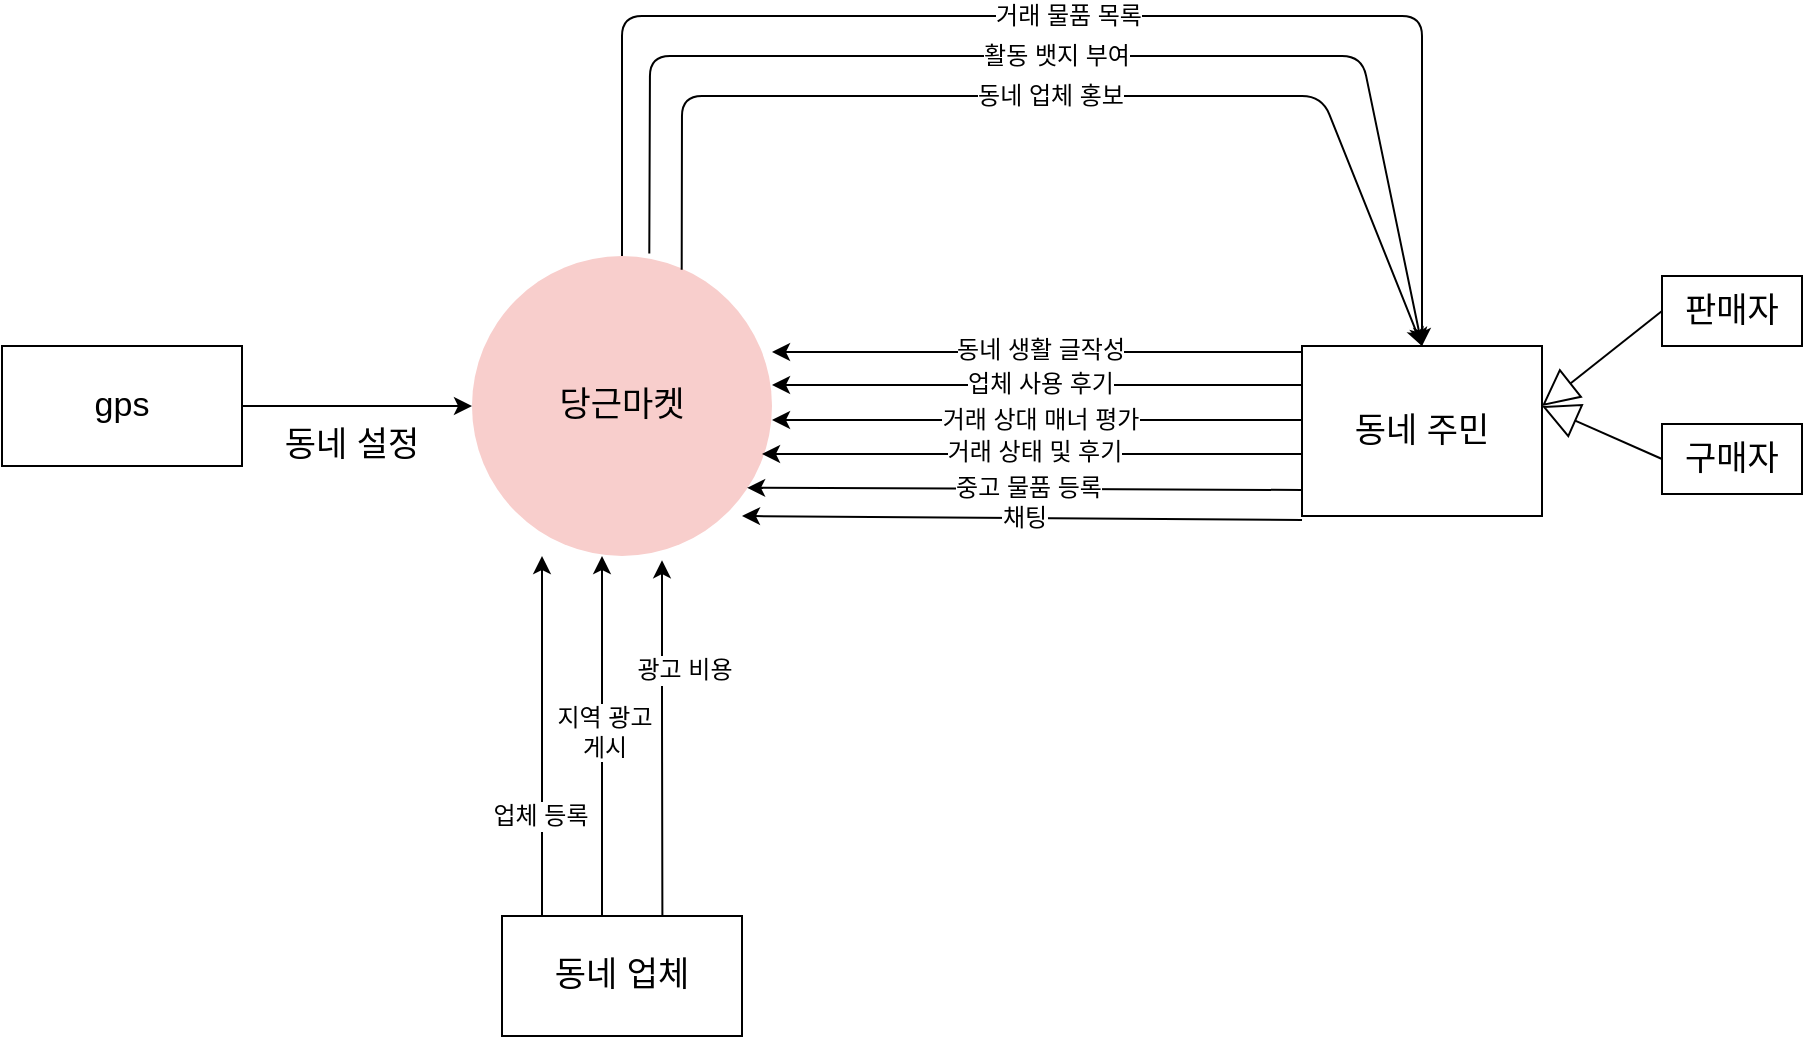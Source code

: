 <mxfile version="13.7.1" type="github">
  <diagram id="2eBaNiK83SsfWGN7OqTg" name="Page-1">
    <mxGraphModel dx="925" dy="449" grid="1" gridSize="10" guides="1" tooltips="1" connect="1" arrows="1" fold="1" page="1" pageScale="1" pageWidth="827" pageHeight="1169" math="0" shadow="0">
      <root>
        <mxCell id="0" />
        <mxCell id="1" parent="0" />
        <mxCell id="iDiovrbEPyYLWm7U3jqZ-1" value="당근마켓" style="ellipse;whiteSpace=wrap;html=1;aspect=fixed;fontFamily=Helvetica;fontSize=17;fillColor=#f8cecc;strokeColor=none;" parent="1" vertex="1">
          <mxGeometry x="315" y="370" width="150" height="150" as="geometry" />
        </mxCell>
        <mxCell id="iDiovrbEPyYLWm7U3jqZ-4" value="동네 업체" style="rounded=0;whiteSpace=wrap;html=1;fontFamily=Helvetica;fontSize=17;" parent="1" vertex="1">
          <mxGeometry x="330" y="700" width="120" height="60" as="geometry" />
        </mxCell>
        <mxCell id="iDiovrbEPyYLWm7U3jqZ-22" value="동네 주민" style="rounded=0;whiteSpace=wrap;html=1;fontFamily=Helvetica;fontSize=17;" parent="1" vertex="1">
          <mxGeometry x="730" y="415" width="120" height="85" as="geometry" />
        </mxCell>
        <mxCell id="iDiovrbEPyYLWm7U3jqZ-26" value="구매자" style="rounded=0;whiteSpace=wrap;html=1;fontFamily=Helvetica;fontSize=17;" parent="1" vertex="1">
          <mxGeometry x="910" y="454" width="70" height="35" as="geometry" />
        </mxCell>
        <mxCell id="iDiovrbEPyYLWm7U3jqZ-27" value="판매자" style="rounded=0;whiteSpace=wrap;html=1;fontFamily=Helvetica;fontSize=17;" parent="1" vertex="1">
          <mxGeometry x="910" y="380" width="70" height="35" as="geometry" />
        </mxCell>
        <mxCell id="iDiovrbEPyYLWm7U3jqZ-28" value="" style="endArrow=block;endSize=16;endFill=0;html=1;fontFamily=Helvetica;fontSize=17;exitX=0;exitY=0.5;exitDx=0;exitDy=0;" parent="1" source="iDiovrbEPyYLWm7U3jqZ-27" edge="1">
          <mxGeometry width="160" relative="1" as="geometry">
            <mxPoint x="280" y="270" as="sourcePoint" />
            <mxPoint x="850" y="445" as="targetPoint" />
          </mxGeometry>
        </mxCell>
        <mxCell id="iDiovrbEPyYLWm7U3jqZ-29" value="" style="endArrow=block;endSize=16;endFill=0;html=1;fontFamily=Helvetica;fontSize=17;exitX=0;exitY=0.5;exitDx=0;exitDy=0;" parent="1" source="iDiovrbEPyYLWm7U3jqZ-26" edge="1">
          <mxGeometry width="160" relative="1" as="geometry">
            <mxPoint x="265" y="130" as="sourcePoint" />
            <mxPoint x="850" y="445" as="targetPoint" />
          </mxGeometry>
        </mxCell>
        <mxCell id="iDiovrbEPyYLWm7U3jqZ-40" style="edgeStyle=orthogonalEdgeStyle;rounded=0;orthogonalLoop=1;jettySize=auto;html=1;fontFamily=Helvetica;fontSize=17;" parent="1" source="iDiovrbEPyYLWm7U3jqZ-39" target="iDiovrbEPyYLWm7U3jqZ-1" edge="1">
          <mxGeometry relative="1" as="geometry" />
        </mxCell>
        <mxCell id="iDiovrbEPyYLWm7U3jqZ-39" value="gps" style="rounded=0;whiteSpace=wrap;html=1;fontFamily=Helvetica;fontSize=17;" parent="1" vertex="1">
          <mxGeometry x="80" y="415" width="120" height="60" as="geometry" />
        </mxCell>
        <mxCell id="iDiovrbEPyYLWm7U3jqZ-41" value="동네 설정" style="text;html=1;strokeColor=none;fillColor=none;align=center;verticalAlign=middle;whiteSpace=wrap;rounded=0;fontFamily=Helvetica;fontSize=17;" parent="1" vertex="1">
          <mxGeometry x="210" y="455" width="90" height="20" as="geometry" />
        </mxCell>
        <mxCell id="615CvDBMZHt1SZaBTN3t-4" value="" style="endArrow=classic;html=1;exitX=0.5;exitY=0;exitDx=0;exitDy=0;entryX=0.5;entryY=1;entryDx=0;entryDy=0;" edge="1" parent="1">
          <mxGeometry relative="1" as="geometry">
            <mxPoint x="350" y="700" as="sourcePoint" />
            <mxPoint x="350" y="520" as="targetPoint" />
            <Array as="points">
              <mxPoint x="350" y="570" />
            </Array>
          </mxGeometry>
        </mxCell>
        <mxCell id="615CvDBMZHt1SZaBTN3t-5" value="업체 등록" style="edgeLabel;resizable=0;html=1;align=center;verticalAlign=middle;fontSize=12;" connectable="0" vertex="1" parent="615CvDBMZHt1SZaBTN3t-4">
          <mxGeometry relative="1" as="geometry">
            <mxPoint x="-1" y="40" as="offset" />
          </mxGeometry>
        </mxCell>
        <mxCell id="615CvDBMZHt1SZaBTN3t-6" value="" style="endArrow=classic;html=1;exitX=0.5;exitY=0;exitDx=0;exitDy=0;entryX=0.5;entryY=1;entryDx=0;entryDy=0;" edge="1" parent="1">
          <mxGeometry relative="1" as="geometry">
            <mxPoint x="380" y="700" as="sourcePoint" />
            <mxPoint x="380" y="520" as="targetPoint" />
            <Array as="points" />
          </mxGeometry>
        </mxCell>
        <mxCell id="615CvDBMZHt1SZaBTN3t-7" value="지역 광고&lt;br&gt;게시" style="edgeLabel;resizable=0;html=1;align=center;verticalAlign=middle;fontSize=12;" connectable="0" vertex="1" parent="615CvDBMZHt1SZaBTN3t-6">
          <mxGeometry relative="1" as="geometry">
            <mxPoint x="1" y="-2.35" as="offset" />
          </mxGeometry>
        </mxCell>
        <mxCell id="615CvDBMZHt1SZaBTN3t-8" value="" style="endArrow=classic;html=1;exitX=0.885;exitY=-0.002;exitDx=0;exitDy=0;exitPerimeter=0;" edge="1" parent="1">
          <mxGeometry relative="1" as="geometry">
            <mxPoint x="410.2" y="700.0" as="sourcePoint" />
            <mxPoint x="410" y="522.12" as="targetPoint" />
            <Array as="points">
              <mxPoint x="410" y="600.12" />
            </Array>
          </mxGeometry>
        </mxCell>
        <mxCell id="615CvDBMZHt1SZaBTN3t-9" value="광고 비용" style="edgeLabel;resizable=0;html=1;align=center;verticalAlign=middle;fontSize=12;" connectable="0" vertex="1" parent="615CvDBMZHt1SZaBTN3t-8">
          <mxGeometry relative="1" as="geometry">
            <mxPoint x="11.14" y="-33.88" as="offset" />
          </mxGeometry>
        </mxCell>
        <mxCell id="615CvDBMZHt1SZaBTN3t-10" value="" style="endArrow=classic;html=1;exitX=0.5;exitY=0;exitDx=0;exitDy=0;entryX=0.5;entryY=0;entryDx=0;entryDy=0;" edge="1" parent="1" source="iDiovrbEPyYLWm7U3jqZ-1" target="iDiovrbEPyYLWm7U3jqZ-22">
          <mxGeometry relative="1" as="geometry">
            <mxPoint x="570" y="505" as="sourcePoint" />
            <mxPoint x="840" y="250" as="targetPoint" />
            <Array as="points">
              <mxPoint x="390" y="250" />
              <mxPoint x="790" y="250" />
            </Array>
          </mxGeometry>
        </mxCell>
        <mxCell id="615CvDBMZHt1SZaBTN3t-11" value="거래 물품 목록" style="edgeLabel;resizable=0;html=1;align=center;verticalAlign=middle;fontSize=12;" connectable="0" vertex="1" parent="615CvDBMZHt1SZaBTN3t-10">
          <mxGeometry relative="1" as="geometry" />
        </mxCell>
        <mxCell id="615CvDBMZHt1SZaBTN3t-12" value="" style="endArrow=classic;html=1;exitX=0.591;exitY=-0.008;exitDx=0;exitDy=0;exitPerimeter=0;entryX=0.5;entryY=0;entryDx=0;entryDy=0;" edge="1" parent="1" source="iDiovrbEPyYLWm7U3jqZ-1" target="iDiovrbEPyYLWm7U3jqZ-22">
          <mxGeometry relative="1" as="geometry">
            <mxPoint x="390" y="370" as="sourcePoint" />
            <mxPoint x="740" y="270" as="targetPoint" />
            <Array as="points">
              <mxPoint x="404" y="270" />
              <mxPoint x="760" y="270" />
            </Array>
          </mxGeometry>
        </mxCell>
        <mxCell id="615CvDBMZHt1SZaBTN3t-13" value="활동 뱃지 부여" style="edgeLabel;resizable=0;html=1;align=center;verticalAlign=middle;fontSize=12;" connectable="0" vertex="1" parent="615CvDBMZHt1SZaBTN3t-12">
          <mxGeometry relative="1" as="geometry" />
        </mxCell>
        <mxCell id="615CvDBMZHt1SZaBTN3t-14" value="" style="endArrow=classic;html=1;exitX=0.699;exitY=0.046;exitDx=0;exitDy=0;exitPerimeter=0;entryX=0.5;entryY=0;entryDx=0;entryDy=0;" edge="1" parent="1" source="iDiovrbEPyYLWm7U3jqZ-1" target="iDiovrbEPyYLWm7U3jqZ-22">
          <mxGeometry relative="1" as="geometry">
            <mxPoint x="420" y="370" as="sourcePoint" />
            <mxPoint x="720" y="300" as="targetPoint" />
            <Array as="points">
              <mxPoint x="420" y="290" />
              <mxPoint x="740" y="290" />
            </Array>
          </mxGeometry>
        </mxCell>
        <mxCell id="615CvDBMZHt1SZaBTN3t-15" value="동네 업체 홍보" style="edgeLabel;resizable=0;html=1;align=center;verticalAlign=middle;fontSize=12;" connectable="0" vertex="1" parent="615CvDBMZHt1SZaBTN3t-14">
          <mxGeometry relative="1" as="geometry">
            <mxPoint as="offset" />
          </mxGeometry>
        </mxCell>
        <mxCell id="615CvDBMZHt1SZaBTN3t-18" value="" style="endArrow=classic;html=1;" edge="1" parent="1">
          <mxGeometry relative="1" as="geometry">
            <mxPoint x="730" y="418" as="sourcePoint" />
            <mxPoint x="465" y="418" as="targetPoint" />
            <Array as="points" />
          </mxGeometry>
        </mxCell>
        <mxCell id="615CvDBMZHt1SZaBTN3t-19" value="동네 생활 글작성" style="edgeLabel;resizable=0;html=1;align=center;verticalAlign=middle;fontSize=12;" connectable="0" vertex="1" parent="615CvDBMZHt1SZaBTN3t-18">
          <mxGeometry relative="1" as="geometry">
            <mxPoint x="1" y="-1" as="offset" />
          </mxGeometry>
        </mxCell>
        <mxCell id="615CvDBMZHt1SZaBTN3t-20" value="" style="endArrow=classic;html=1;exitX=0;exitY=0.5;exitDx=0;exitDy=0;" edge="1" parent="1">
          <mxGeometry relative="1" as="geometry">
            <mxPoint x="730" y="452" as="sourcePoint" />
            <mxPoint x="465" y="452" as="targetPoint" />
            <Array as="points" />
          </mxGeometry>
        </mxCell>
        <mxCell id="615CvDBMZHt1SZaBTN3t-21" value="거래 상대 매너 평가" style="edgeLabel;resizable=0;html=1;align=center;verticalAlign=middle;fontSize=12;" connectable="0" vertex="1" parent="615CvDBMZHt1SZaBTN3t-20">
          <mxGeometry relative="1" as="geometry">
            <mxPoint x="1" y="0.2" as="offset" />
          </mxGeometry>
        </mxCell>
        <mxCell id="615CvDBMZHt1SZaBTN3t-22" value="" style="endArrow=classic;html=1;exitX=0;exitY=0.5;exitDx=0;exitDy=0;" edge="1" parent="1">
          <mxGeometry relative="1" as="geometry">
            <mxPoint x="730" y="469" as="sourcePoint" />
            <mxPoint x="460" y="469" as="targetPoint" />
            <Array as="points" />
          </mxGeometry>
        </mxCell>
        <mxCell id="615CvDBMZHt1SZaBTN3t-23" value="거래 상태 및 후기" style="edgeLabel;resizable=0;html=1;align=center;verticalAlign=middle;fontSize=12;" connectable="0" vertex="1" parent="615CvDBMZHt1SZaBTN3t-22">
          <mxGeometry relative="1" as="geometry">
            <mxPoint x="1" y="-1" as="offset" />
          </mxGeometry>
        </mxCell>
        <mxCell id="615CvDBMZHt1SZaBTN3t-24" value="" style="endArrow=classic;html=1;entryX=0.917;entryY=0.826;entryDx=0;entryDy=0;entryPerimeter=0;" edge="1" parent="1">
          <mxGeometry relative="1" as="geometry">
            <mxPoint x="730" y="487" as="sourcePoint" />
            <mxPoint x="452.55" y="485.9" as="targetPoint" />
            <Array as="points" />
          </mxGeometry>
        </mxCell>
        <mxCell id="615CvDBMZHt1SZaBTN3t-25" value="중고 물품 등록" style="edgeLabel;resizable=0;html=1;align=center;verticalAlign=middle;fontSize=12;" connectable="0" vertex="1" parent="615CvDBMZHt1SZaBTN3t-24">
          <mxGeometry relative="1" as="geometry">
            <mxPoint x="1" y="-1" as="offset" />
          </mxGeometry>
        </mxCell>
        <mxCell id="615CvDBMZHt1SZaBTN3t-27" value="" style="endArrow=classic;html=1;" edge="1" parent="1">
          <mxGeometry relative="1" as="geometry">
            <mxPoint x="730" y="434.5" as="sourcePoint" />
            <mxPoint x="465" y="434.5" as="targetPoint" />
            <Array as="points" />
          </mxGeometry>
        </mxCell>
        <mxCell id="615CvDBMZHt1SZaBTN3t-28" value="업체 사용 후기" style="edgeLabel;resizable=0;html=1;align=center;verticalAlign=middle;fontSize=12;" connectable="0" vertex="1" parent="615CvDBMZHt1SZaBTN3t-27">
          <mxGeometry relative="1" as="geometry">
            <mxPoint x="1" y="-1" as="offset" />
          </mxGeometry>
        </mxCell>
        <mxCell id="615CvDBMZHt1SZaBTN3t-30" value="" style="endArrow=classic;html=1;" edge="1" parent="1">
          <mxGeometry relative="1" as="geometry">
            <mxPoint x="730" y="502" as="sourcePoint" />
            <mxPoint x="450" y="500" as="targetPoint" />
            <Array as="points" />
          </mxGeometry>
        </mxCell>
        <mxCell id="615CvDBMZHt1SZaBTN3t-31" value="채팅" style="edgeLabel;resizable=0;html=1;align=center;verticalAlign=middle;fontSize=12;" connectable="0" vertex="1" parent="615CvDBMZHt1SZaBTN3t-30">
          <mxGeometry relative="1" as="geometry">
            <mxPoint x="1" as="offset" />
          </mxGeometry>
        </mxCell>
      </root>
    </mxGraphModel>
  </diagram>
</mxfile>
